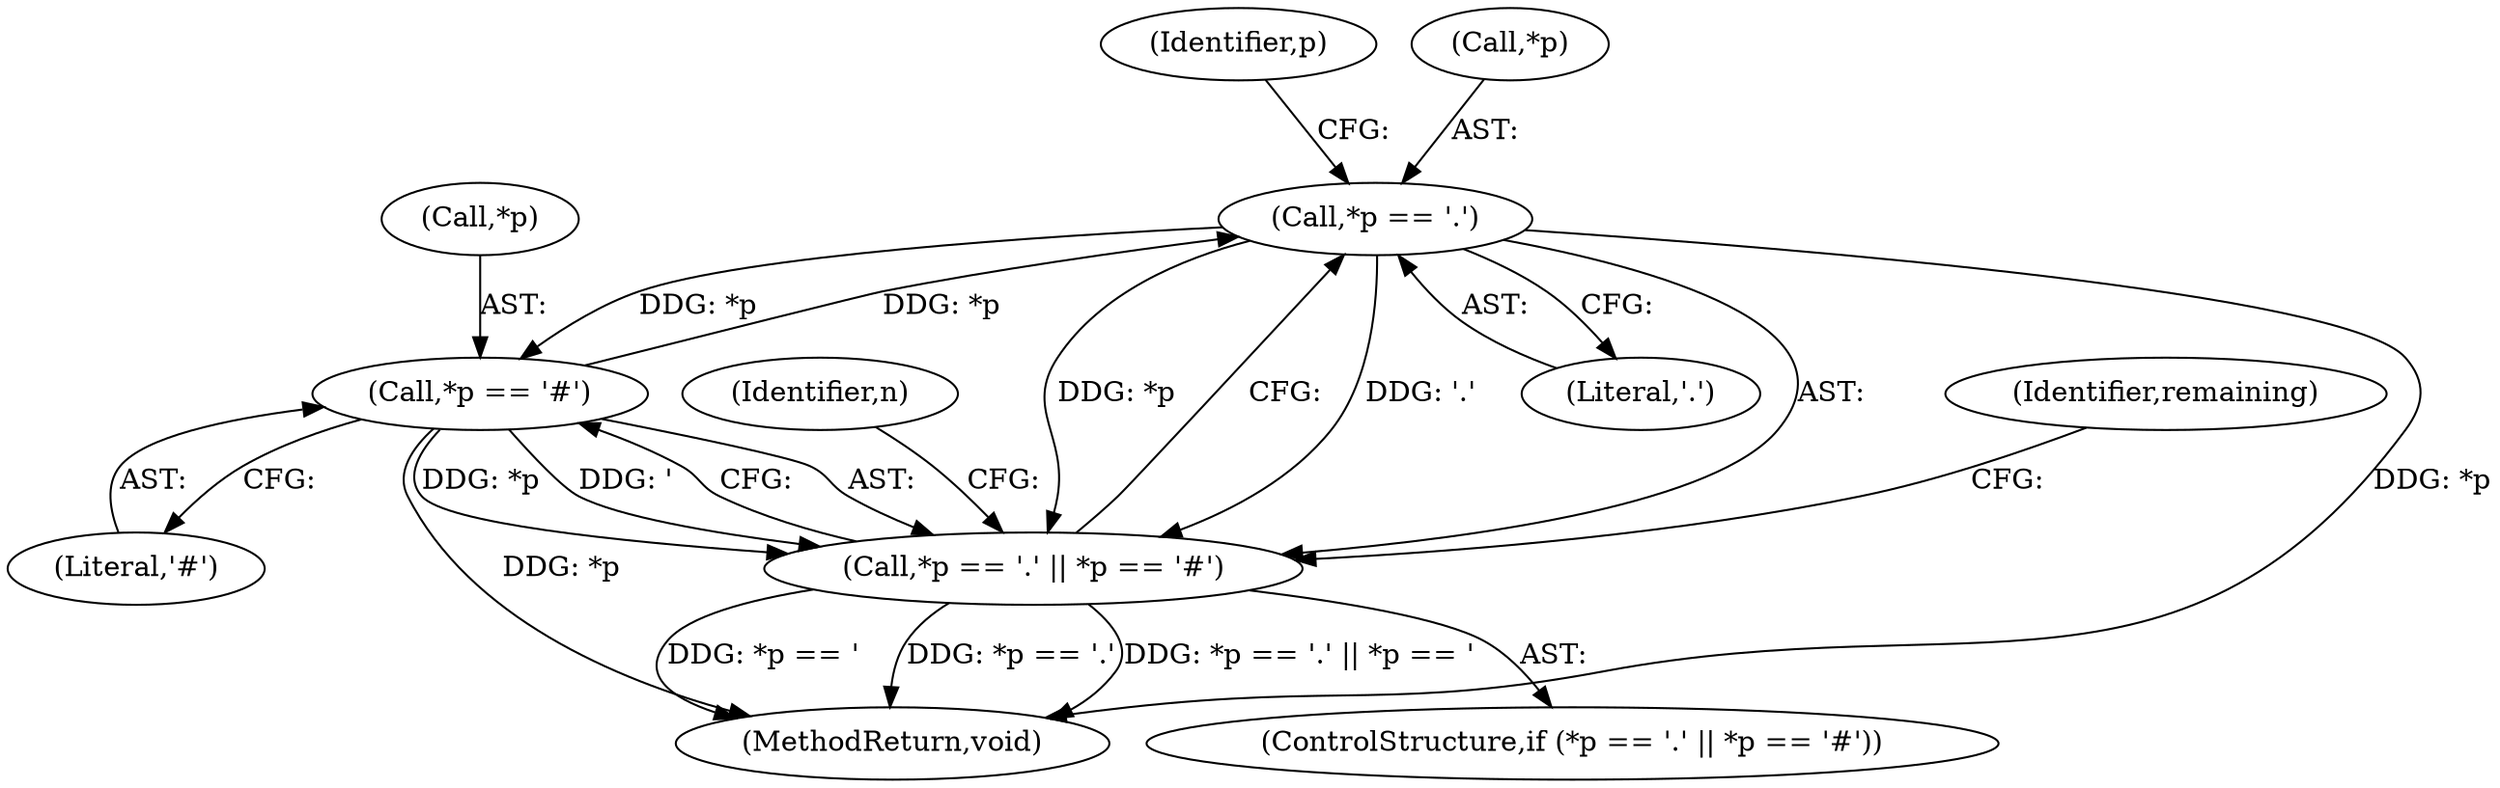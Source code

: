 digraph "0_systemd_505b6a61c22d5565e9308045c7b9bf79f7d0517e@pointer" {
"1000212" [label="(Call,*p == '.')"];
"1000216" [label="(Call,*p == '#')"];
"1000212" [label="(Call,*p == '.')"];
"1000211" [label="(Call,*p == '.' || *p == '#')"];
"1000218" [label="(Identifier,p)"];
"1000210" [label="(ControlStructure,if (*p == '.' || *p == '#'))"];
"1000216" [label="(Call,*p == '#')"];
"1000215" [label="(Literal,'.')"];
"1000219" [label="(Literal,'#')"];
"1000222" [label="(Identifier,remaining)"];
"1000213" [label="(Call,*p)"];
"1000237" [label="(Identifier,n)"];
"1000212" [label="(Call,*p == '.')"];
"1000217" [label="(Call,*p)"];
"1000211" [label="(Call,*p == '.' || *p == '#')"];
"1000786" [label="(MethodReturn,void)"];
"1000212" -> "1000211"  [label="AST: "];
"1000212" -> "1000215"  [label="CFG: "];
"1000213" -> "1000212"  [label="AST: "];
"1000215" -> "1000212"  [label="AST: "];
"1000218" -> "1000212"  [label="CFG: "];
"1000211" -> "1000212"  [label="CFG: "];
"1000212" -> "1000786"  [label="DDG: *p"];
"1000212" -> "1000211"  [label="DDG: *p"];
"1000212" -> "1000211"  [label="DDG: '.'"];
"1000216" -> "1000212"  [label="DDG: *p"];
"1000212" -> "1000216"  [label="DDG: *p"];
"1000216" -> "1000211"  [label="AST: "];
"1000216" -> "1000219"  [label="CFG: "];
"1000217" -> "1000216"  [label="AST: "];
"1000219" -> "1000216"  [label="AST: "];
"1000211" -> "1000216"  [label="CFG: "];
"1000216" -> "1000786"  [label="DDG: *p"];
"1000216" -> "1000211"  [label="DDG: *p"];
"1000216" -> "1000211"  [label="DDG: '"];
"1000211" -> "1000210"  [label="AST: "];
"1000222" -> "1000211"  [label="CFG: "];
"1000237" -> "1000211"  [label="CFG: "];
"1000211" -> "1000786"  [label="DDG: *p == '"];
"1000211" -> "1000786"  [label="DDG: *p == '.'"];
"1000211" -> "1000786"  [label="DDG: *p == '.' || *p == '"];
}
